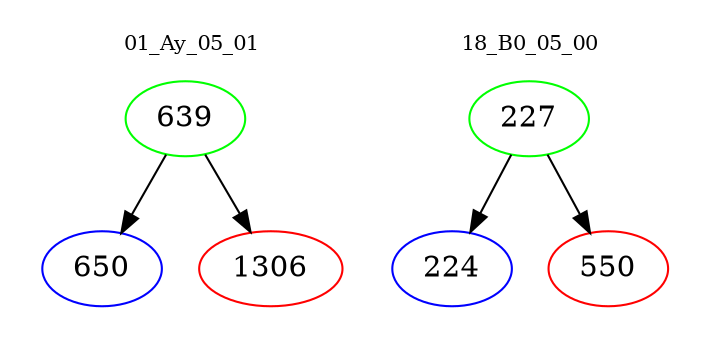 digraph{
subgraph cluster_0 {
color = white
label = "01_Ay_05_01";
fontsize=10;
T0_639 [label="639", color="green"]
T0_639 -> T0_650 [color="black"]
T0_650 [label="650", color="blue"]
T0_639 -> T0_1306 [color="black"]
T0_1306 [label="1306", color="red"]
}
subgraph cluster_1 {
color = white
label = "18_B0_05_00";
fontsize=10;
T1_227 [label="227", color="green"]
T1_227 -> T1_224 [color="black"]
T1_224 [label="224", color="blue"]
T1_227 -> T1_550 [color="black"]
T1_550 [label="550", color="red"]
}
}
